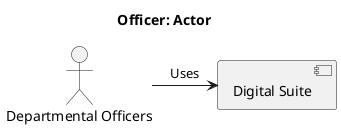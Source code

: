 @startuml
title Officer: Actor
actor "Departmental Officers"  as P_OFFICER 

component "Digital Suite"  as S_DIGITAL_SUITE 

   P_OFFICER -right-> S_DIGITAL_SUITE : Uses


@enduml